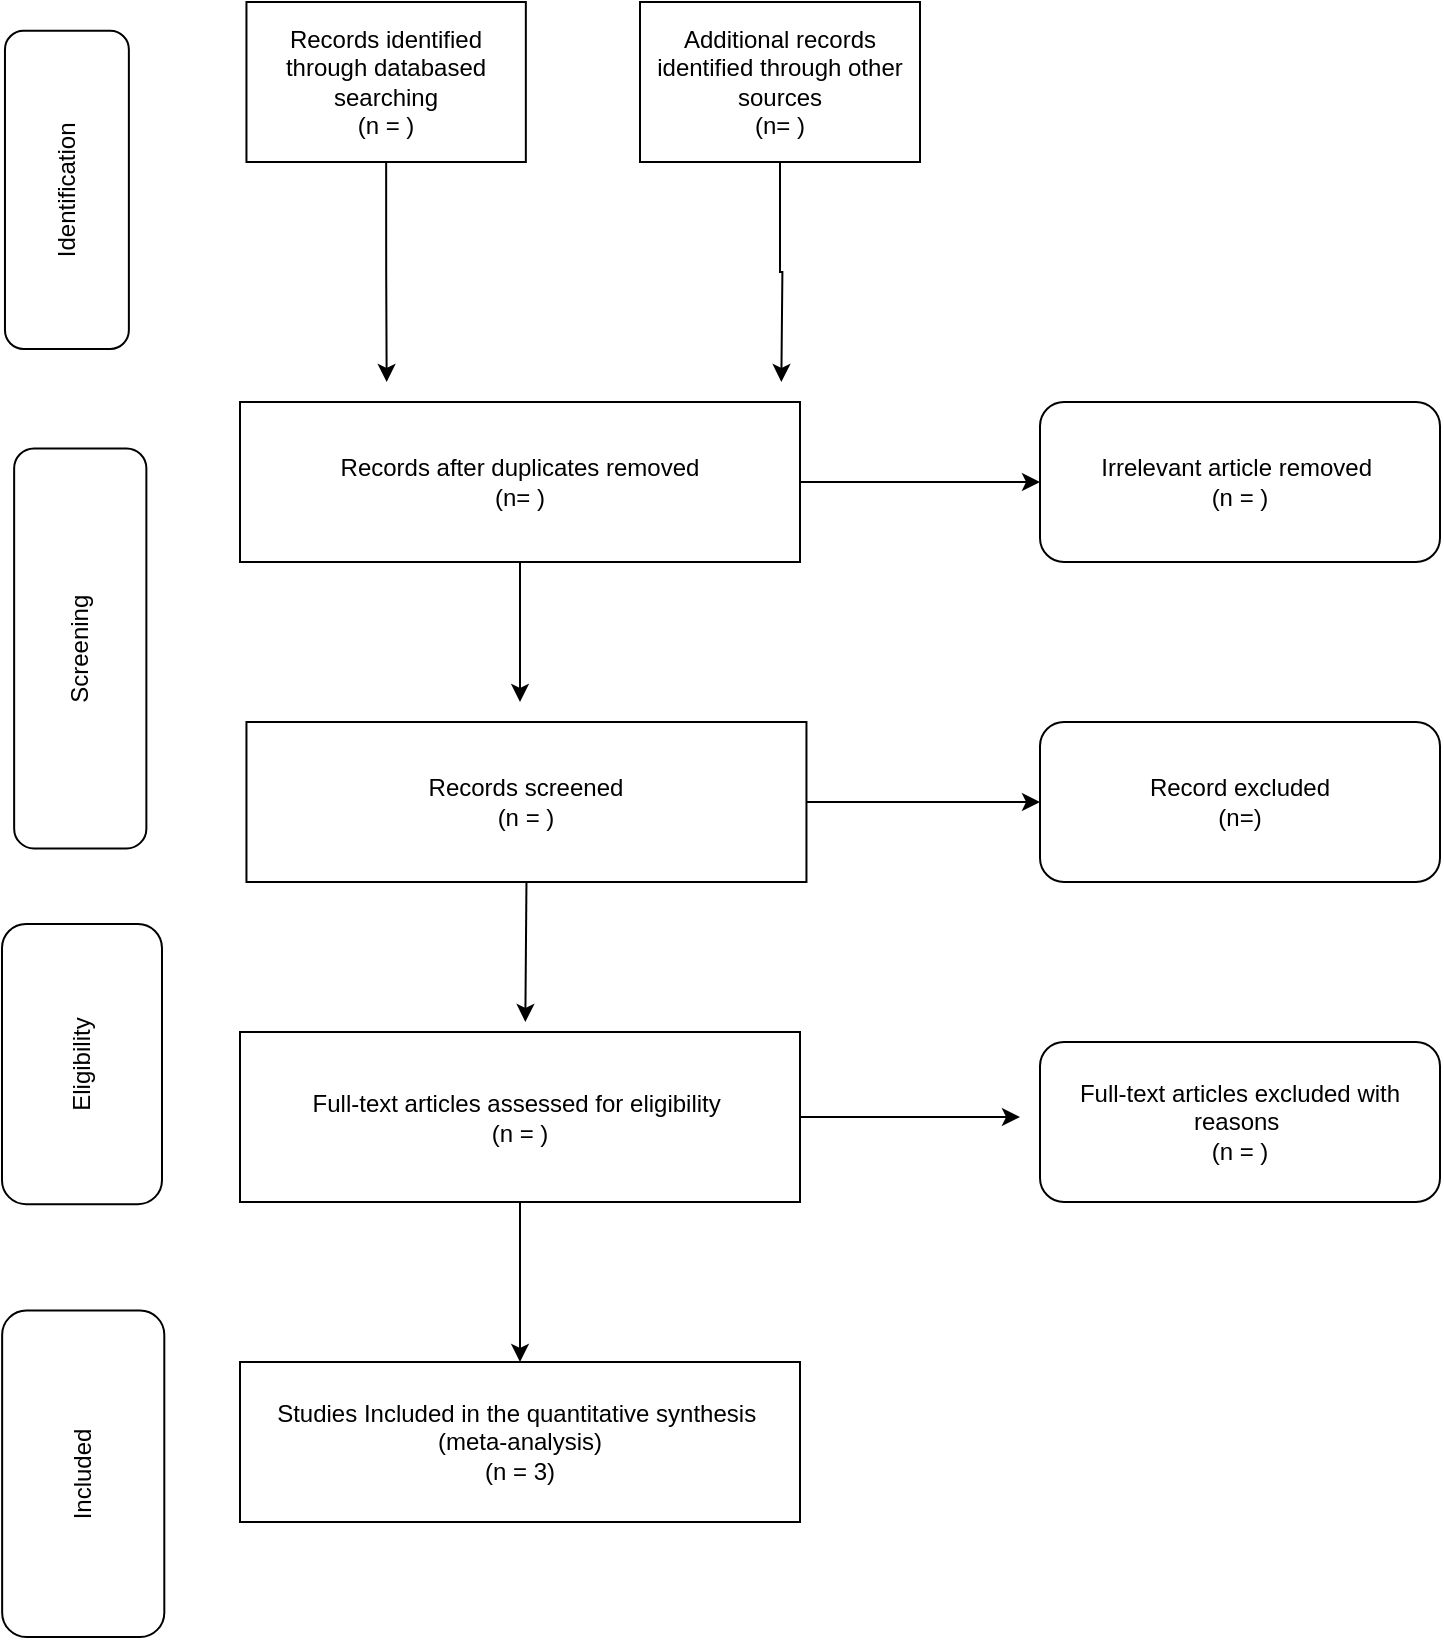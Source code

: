 <mxfile version="26.0.16">
  <diagram id="C5RBs43oDa-KdzZeNtuy" name="Page-1">
    <mxGraphModel dx="2232" dy="1029" grid="1" gridSize="10" guides="1" tooltips="1" connect="1" arrows="1" fold="1" page="1" pageScale="1" pageWidth="827" pageHeight="1169" math="0" shadow="0">
      <root>
        <mxCell id="WIyWlLk6GJQsqaUBKTNV-0" />
        <mxCell id="WIyWlLk6GJQsqaUBKTNV-1" parent="WIyWlLk6GJQsqaUBKTNV-0" />
        <mxCell id="WIyWlLk6GJQsqaUBKTNV-7" value="Irrelevant article removed&amp;nbsp;&lt;br&gt;(n = )" style="rounded=1;whiteSpace=wrap;html=1;fontSize=12;glass=0;strokeWidth=1;shadow=0;" parent="WIyWlLk6GJQsqaUBKTNV-1" vertex="1">
          <mxGeometry x="560" y="240" width="200" height="80" as="geometry" />
        </mxCell>
        <mxCell id="WIyWlLk6GJQsqaUBKTNV-11" value="Full-text articles excluded with reasons&amp;nbsp;&lt;br&gt;(n = )" style="rounded=1;whiteSpace=wrap;html=1;fontSize=12;glass=0;strokeWidth=1;shadow=0;" parent="WIyWlLk6GJQsqaUBKTNV-1" vertex="1">
          <mxGeometry x="560" y="560" width="200" height="80" as="geometry" />
        </mxCell>
        <mxCell id="xpX1tN6jX--aOgcp1Ym8-26" style="edgeStyle=orthogonalEdgeStyle;rounded=0;orthogonalLoop=1;jettySize=auto;html=1;exitX=0.5;exitY=1;exitDx=0;exitDy=0;" edge="1" parent="WIyWlLk6GJQsqaUBKTNV-1" source="xpX1tN6jX--aOgcp1Ym8-0">
          <mxGeometry relative="1" as="geometry">
            <mxPoint x="430.667" y="230" as="targetPoint" />
          </mxGeometry>
        </mxCell>
        <mxCell id="xpX1tN6jX--aOgcp1Ym8-0" value="Additional records identified through other sources&lt;br&gt;(n= )" style="rounded=0;whiteSpace=wrap;html=1;" vertex="1" parent="WIyWlLk6GJQsqaUBKTNV-1">
          <mxGeometry x="360" y="40" width="140" height="80" as="geometry" />
        </mxCell>
        <mxCell id="xpX1tN6jX--aOgcp1Ym8-27" style="edgeStyle=orthogonalEdgeStyle;rounded=0;orthogonalLoop=1;jettySize=auto;html=1;exitX=0.5;exitY=1;exitDx=0;exitDy=0;" edge="1" parent="WIyWlLk6GJQsqaUBKTNV-1" source="xpX1tN6jX--aOgcp1Ym8-4">
          <mxGeometry relative="1" as="geometry">
            <mxPoint x="233.333" y="230" as="targetPoint" />
          </mxGeometry>
        </mxCell>
        <mxCell id="xpX1tN6jX--aOgcp1Ym8-4" value="Records identified through databased searching&lt;br&gt;(n = )" style="rounded=0;whiteSpace=wrap;html=1;" vertex="1" parent="WIyWlLk6GJQsqaUBKTNV-1">
          <mxGeometry x="163.23" y="40" width="139.69" height="80" as="geometry" />
        </mxCell>
        <mxCell id="xpX1tN6jX--aOgcp1Ym8-25" style="edgeStyle=orthogonalEdgeStyle;rounded=0;orthogonalLoop=1;jettySize=auto;html=1;exitX=1;exitY=0.5;exitDx=0;exitDy=0;entryX=0;entryY=0.5;entryDx=0;entryDy=0;" edge="1" parent="WIyWlLk6GJQsqaUBKTNV-1" source="xpX1tN6jX--aOgcp1Ym8-5" target="WIyWlLk6GJQsqaUBKTNV-7">
          <mxGeometry relative="1" as="geometry" />
        </mxCell>
        <mxCell id="xpX1tN6jX--aOgcp1Ym8-31" style="edgeStyle=orthogonalEdgeStyle;rounded=0;orthogonalLoop=1;jettySize=auto;html=1;" edge="1" parent="WIyWlLk6GJQsqaUBKTNV-1" source="xpX1tN6jX--aOgcp1Ym8-5">
          <mxGeometry relative="1" as="geometry">
            <mxPoint x="300" y="390" as="targetPoint" />
          </mxGeometry>
        </mxCell>
        <mxCell id="xpX1tN6jX--aOgcp1Ym8-5" value="Records after duplicates removed&lt;br&gt;(n= )" style="rounded=0;whiteSpace=wrap;html=1;" vertex="1" parent="WIyWlLk6GJQsqaUBKTNV-1">
          <mxGeometry x="160" y="240" width="280" height="80" as="geometry" />
        </mxCell>
        <mxCell id="xpX1tN6jX--aOgcp1Ym8-24" style="edgeStyle=orthogonalEdgeStyle;rounded=0;orthogonalLoop=1;jettySize=auto;html=1;exitX=1;exitY=0.5;exitDx=0;exitDy=0;entryX=0;entryY=0.5;entryDx=0;entryDy=0;" edge="1" parent="WIyWlLk6GJQsqaUBKTNV-1" source="xpX1tN6jX--aOgcp1Ym8-6" target="xpX1tN6jX--aOgcp1Ym8-7">
          <mxGeometry relative="1" as="geometry" />
        </mxCell>
        <mxCell id="xpX1tN6jX--aOgcp1Ym8-32" style="edgeStyle=orthogonalEdgeStyle;rounded=0;orthogonalLoop=1;jettySize=auto;html=1;exitX=0.5;exitY=1;exitDx=0;exitDy=0;" edge="1" parent="WIyWlLk6GJQsqaUBKTNV-1" source="xpX1tN6jX--aOgcp1Ym8-6">
          <mxGeometry relative="1" as="geometry">
            <mxPoint x="302.667" y="550" as="targetPoint" />
          </mxGeometry>
        </mxCell>
        <mxCell id="xpX1tN6jX--aOgcp1Ym8-6" value="Records screened&lt;br&gt;(n = )" style="rounded=0;whiteSpace=wrap;html=1;" vertex="1" parent="WIyWlLk6GJQsqaUBKTNV-1">
          <mxGeometry x="163.23" y="400" width="280" height="80" as="geometry" />
        </mxCell>
        <mxCell id="xpX1tN6jX--aOgcp1Ym8-7" value="Record excluded&lt;br&gt;(n=)" style="rounded=1;whiteSpace=wrap;html=1;fontSize=12;glass=0;strokeWidth=1;shadow=0;" vertex="1" parent="WIyWlLk6GJQsqaUBKTNV-1">
          <mxGeometry x="560" y="400" width="200" height="80" as="geometry" />
        </mxCell>
        <mxCell id="xpX1tN6jX--aOgcp1Ym8-10" value="Identification" style="rounded=1;whiteSpace=wrap;html=1;rotation=-90;" vertex="1" parent="WIyWlLk6GJQsqaUBKTNV-1">
          <mxGeometry x="-6.06" y="102.98" width="159.04" height="61.95" as="geometry" />
        </mxCell>
        <mxCell id="xpX1tN6jX--aOgcp1Ym8-11" value="Screening" style="rounded=1;whiteSpace=wrap;html=1;rotation=-90;" vertex="1" parent="WIyWlLk6GJQsqaUBKTNV-1">
          <mxGeometry x="-19.89" y="330.16" width="200.04" height="66.11" as="geometry" />
        </mxCell>
        <mxCell id="xpX1tN6jX--aOgcp1Ym8-12" value="Eligibility" style="rounded=1;whiteSpace=wrap;html=1;rotation=-90;" vertex="1" parent="WIyWlLk6GJQsqaUBKTNV-1">
          <mxGeometry x="10.96" y="531.03" width="140.07" height="80" as="geometry" />
        </mxCell>
        <mxCell id="xpX1tN6jX--aOgcp1Ym8-13" value="Included" style="rounded=1;whiteSpace=wrap;html=1;rotation=-90;" vertex="1" parent="WIyWlLk6GJQsqaUBKTNV-1">
          <mxGeometry y="735.34" width="163.23" height="81.08" as="geometry" />
        </mxCell>
        <mxCell id="xpX1tN6jX--aOgcp1Ym8-23" style="edgeStyle=orthogonalEdgeStyle;rounded=0;orthogonalLoop=1;jettySize=auto;html=1;" edge="1" parent="WIyWlLk6GJQsqaUBKTNV-1" source="xpX1tN6jX--aOgcp1Ym8-18">
          <mxGeometry relative="1" as="geometry">
            <mxPoint x="550" y="597.5" as="targetPoint" />
          </mxGeometry>
        </mxCell>
        <mxCell id="xpX1tN6jX--aOgcp1Ym8-30" style="edgeStyle=orthogonalEdgeStyle;rounded=0;orthogonalLoop=1;jettySize=auto;html=1;entryX=0.5;entryY=0;entryDx=0;entryDy=0;" edge="1" parent="WIyWlLk6GJQsqaUBKTNV-1" source="xpX1tN6jX--aOgcp1Ym8-18" target="xpX1tN6jX--aOgcp1Ym8-19">
          <mxGeometry relative="1" as="geometry" />
        </mxCell>
        <mxCell id="xpX1tN6jX--aOgcp1Ym8-18" value="Full-text articles assessed for eligibility&amp;nbsp;&lt;div&gt;(n = )&lt;/div&gt;" style="rounded=0;whiteSpace=wrap;html=1;" vertex="1" parent="WIyWlLk6GJQsqaUBKTNV-1">
          <mxGeometry x="160" y="555" width="280" height="85" as="geometry" />
        </mxCell>
        <mxCell id="xpX1tN6jX--aOgcp1Ym8-19" value="Studies Included in the quantitative synthesis&amp;nbsp;&lt;br&gt;(meta-analysis)&lt;br&gt;(n = 3)" style="rounded=0;whiteSpace=wrap;html=1;" vertex="1" parent="WIyWlLk6GJQsqaUBKTNV-1">
          <mxGeometry x="160" y="720" width="280" height="80" as="geometry" />
        </mxCell>
      </root>
    </mxGraphModel>
  </diagram>
</mxfile>

